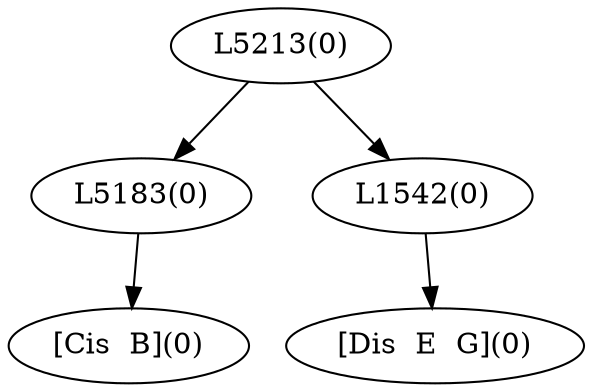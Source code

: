 digraph sample{
"L5183(0)"->"[Cis  B](0)"
"L1542(0)"->"[Dis  E  G](0)"
"L5213(0)"->"L5183(0)"
"L5213(0)"->"L1542(0)"
{rank = min; "L5213(0)"}
{rank = same; "L5183(0)"; "L1542(0)";}
{rank = max; "[Cis  B](0)"; "[Dis  E  G](0)";}
}